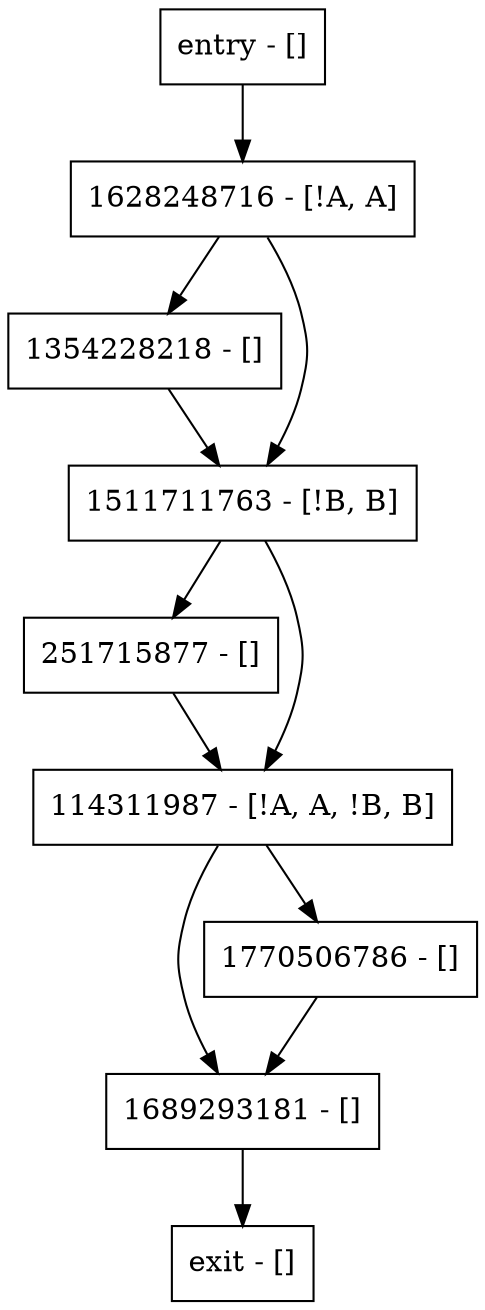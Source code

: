 digraph main {
node [shape=record];
entry [label="entry - []"];
exit [label="exit - []"];
1354228218 [label="1354228218 - []"];
1689293181 [label="1689293181 - []"];
1770506786 [label="1770506786 - []"];
251715877 [label="251715877 - []"];
1511711763 [label="1511711763 - [!B, B]"];
1628248716 [label="1628248716 - [!A, A]"];
114311987 [label="114311987 - [!A, A, !B, B]"];
entry;
exit;
entry -> 1628248716;
1354228218 -> 1511711763;
1689293181 -> exit;
1770506786 -> 1689293181;
251715877 -> 114311987;
1511711763 -> 251715877;
1511711763 -> 114311987;
1628248716 -> 1354228218;
1628248716 -> 1511711763;
114311987 -> 1689293181;
114311987 -> 1770506786;
}
